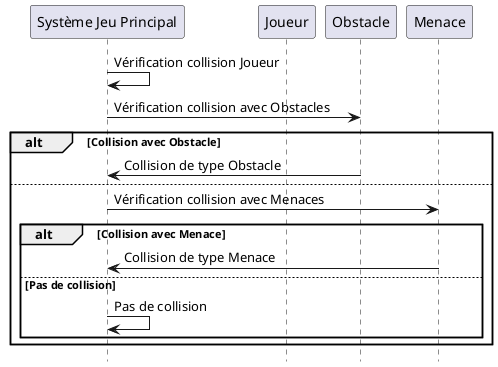 @startuml
hide footbox

    participant "Système Jeu Principal" as systeme
    participant "Joueur" as joueurEnt
    participant "Obstacle" as obsEnt
    participant "Menace" as menEnt

    systeme -> systeme : Vérification collision Joueur

    systeme -> obsEnt : Vérification collision avec Obstacles

    alt Collision avec Obstacle
        systeme <- obsEnt : Collision de type Obstacle
    else
        systeme -> menEnt : Vérification collision avec Menaces
        alt Collision avec Menace
        systeme <- menEnt : Collision de type Menace
        else Pas de collision
        systeme -> systeme : Pas de collision
        end
    end

@enduml